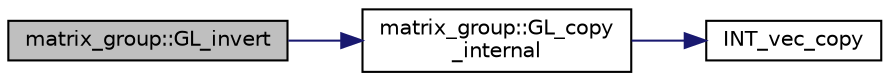 digraph "matrix_group::GL_invert"
{
  edge [fontname="Helvetica",fontsize="10",labelfontname="Helvetica",labelfontsize="10"];
  node [fontname="Helvetica",fontsize="10",shape=record];
  rankdir="LR";
  Node609 [label="matrix_group::GL_invert",height=0.2,width=0.4,color="black", fillcolor="grey75", style="filled", fontcolor="black"];
  Node609 -> Node610 [color="midnightblue",fontsize="10",style="solid",fontname="Helvetica"];
  Node610 [label="matrix_group::GL_copy\l_internal",height=0.2,width=0.4,color="black", fillcolor="white", style="filled",URL="$d3/ded/classmatrix__group.html#a5d825e5ab65bf6c3bfcb32061c5f9fd5"];
  Node610 -> Node611 [color="midnightblue",fontsize="10",style="solid",fontname="Helvetica"];
  Node611 [label="INT_vec_copy",height=0.2,width=0.4,color="black", fillcolor="white", style="filled",URL="$df/dbf/sajeeb_8_c.html#ac2d875e27e009af6ec04d17254d11075"];
}
